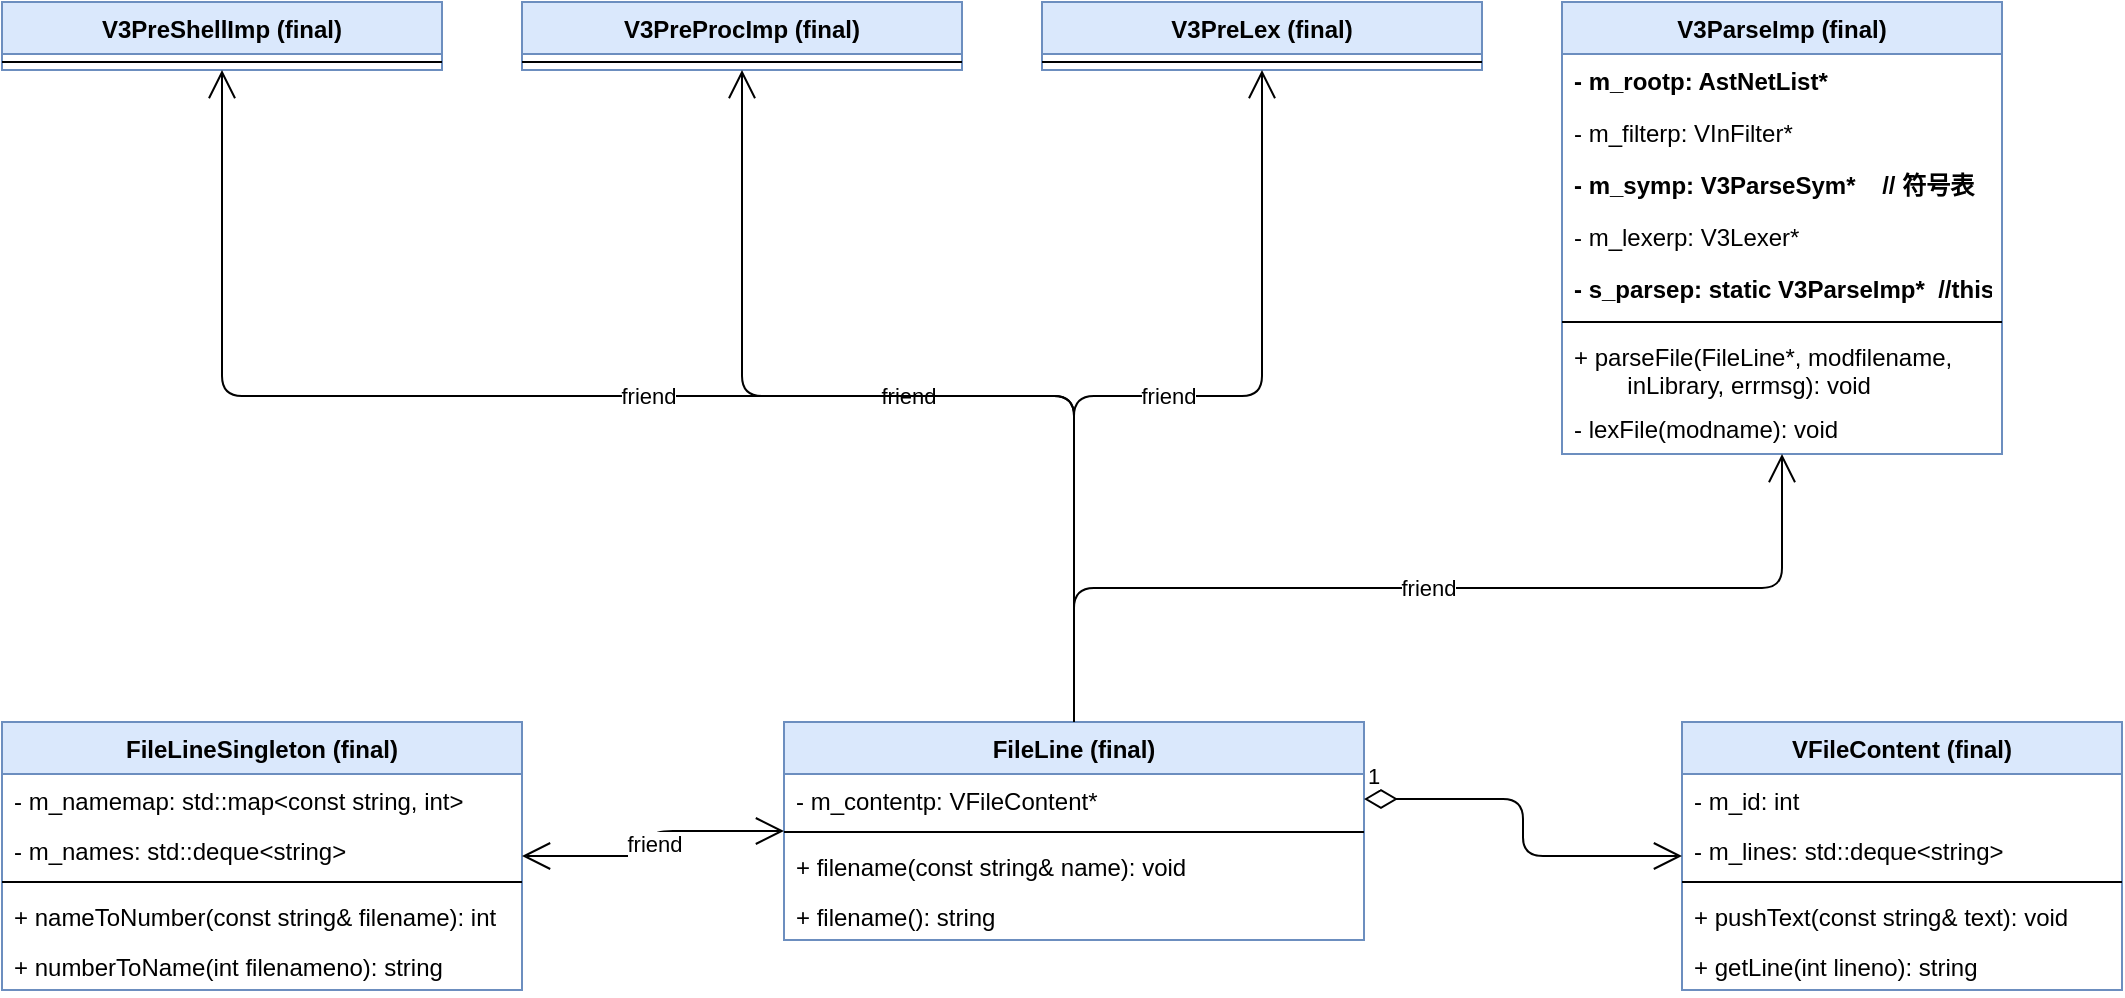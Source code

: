 <mxfile version="14.8.4" type="github">
  <diagram id="sfYAWN_819-ZRtIJ7BKl" name="第 1 页">
    <mxGraphModel dx="2591" dy="762" grid="1" gridSize="10" guides="1" tooltips="1" connect="1" arrows="1" fold="1" page="1" pageScale="1" pageWidth="1169" pageHeight="827" math="0" shadow="0">
      <root>
        <mxCell id="0" />
        <mxCell id="1" parent="0" />
        <mxCell id="UVDkIVhwBO7AHF0Bjt_--1" value="FileLine (final)" style="swimlane;fontStyle=1;align=center;verticalAlign=top;childLayout=stackLayout;horizontal=1;startSize=26;horizontalStack=0;resizeParent=1;resizeParentMax=0;resizeLast=0;collapsible=1;marginBottom=0;fillColor=#dae8fc;strokeColor=#6c8ebf;" vertex="1" parent="1">
          <mxGeometry x="-729" y="400" width="290" height="109" as="geometry">
            <mxRectangle x="-530" y="330" width="120" height="26" as="alternateBounds" />
          </mxGeometry>
        </mxCell>
        <mxCell id="UVDkIVhwBO7AHF0Bjt_--2" value="- m_contentp: VFileContent*" style="text;strokeColor=none;fillColor=none;align=left;verticalAlign=top;spacingLeft=4;spacingRight=4;overflow=hidden;rotatable=0;points=[[0,0.5],[1,0.5]];portConstraint=eastwest;" vertex="1" parent="UVDkIVhwBO7AHF0Bjt_--1">
          <mxGeometry y="26" width="290" height="25" as="geometry" />
        </mxCell>
        <mxCell id="UVDkIVhwBO7AHF0Bjt_--3" value="" style="line;strokeWidth=1;fillColor=none;align=left;verticalAlign=middle;spacingTop=-1;spacingLeft=3;spacingRight=3;rotatable=0;labelPosition=right;points=[];portConstraint=eastwest;" vertex="1" parent="UVDkIVhwBO7AHF0Bjt_--1">
          <mxGeometry y="51" width="290" height="8" as="geometry" />
        </mxCell>
        <mxCell id="UVDkIVhwBO7AHF0Bjt_--4" value="+ filename(const string&amp; name): void" style="text;strokeColor=none;fillColor=none;align=left;verticalAlign=top;spacingLeft=4;spacingRight=4;overflow=hidden;rotatable=0;points=[[0,0.5],[1,0.5]];portConstraint=eastwest;" vertex="1" parent="UVDkIVhwBO7AHF0Bjt_--1">
          <mxGeometry y="59" width="290" height="25" as="geometry" />
        </mxCell>
        <mxCell id="UVDkIVhwBO7AHF0Bjt_--8" value="+ filename(): string" style="text;strokeColor=none;fillColor=none;align=left;verticalAlign=top;spacingLeft=4;spacingRight=4;overflow=hidden;rotatable=0;points=[[0,0.5],[1,0.5]];portConstraint=eastwest;whiteSpace=wrap;" vertex="1" parent="UVDkIVhwBO7AHF0Bjt_--1">
          <mxGeometry y="84" width="290" height="25" as="geometry" />
        </mxCell>
        <mxCell id="UVDkIVhwBO7AHF0Bjt_--21" value="V3ParseImp (final)" style="swimlane;fontStyle=1;align=center;verticalAlign=top;childLayout=stackLayout;horizontal=1;startSize=26;horizontalStack=0;resizeParent=1;resizeParentMax=0;resizeLast=0;collapsible=1;marginBottom=0;fillColor=#dae8fc;strokeColor=#6c8ebf;" vertex="1" parent="1">
          <mxGeometry x="-340" y="40" width="220" height="226" as="geometry">
            <mxRectangle x="-276.5" y="404" width="140" height="26" as="alternateBounds" />
          </mxGeometry>
        </mxCell>
        <mxCell id="UVDkIVhwBO7AHF0Bjt_--22" value="- m_rootp: AstNetList*" style="text;strokeColor=none;fillColor=none;align=left;verticalAlign=middle;spacingLeft=4;spacingRight=4;overflow=hidden;rotatable=0;points=[[0,0.5],[1,0.5]];portConstraint=eastwest;fontStyle=1" vertex="1" parent="UVDkIVhwBO7AHF0Bjt_--21">
          <mxGeometry y="26" width="220" height="26" as="geometry" />
        </mxCell>
        <mxCell id="UVDkIVhwBO7AHF0Bjt_--23" value="- m_filterp: VInFilter*" style="text;strokeColor=none;fillColor=none;align=left;verticalAlign=middle;spacingLeft=4;spacingRight=4;overflow=hidden;rotatable=0;points=[[0,0.5],[1,0.5]];portConstraint=eastwest;" vertex="1" parent="UVDkIVhwBO7AHF0Bjt_--21">
          <mxGeometry y="52" width="220" height="26" as="geometry" />
        </mxCell>
        <mxCell id="UVDkIVhwBO7AHF0Bjt_--24" value="- m_symp: V3ParseSym*    // 符号表" style="text;strokeColor=none;fillColor=none;align=left;verticalAlign=top;spacingLeft=4;spacingRight=4;overflow=hidden;rotatable=0;points=[[0,0.5],[1,0.5]];portConstraint=eastwest;fontStyle=1" vertex="1" parent="UVDkIVhwBO7AHF0Bjt_--21">
          <mxGeometry y="78" width="220" height="26" as="geometry" />
        </mxCell>
        <mxCell id="UVDkIVhwBO7AHF0Bjt_--25" value="- m_lexerp: V3Lexer*" style="text;strokeColor=none;fillColor=none;align=left;verticalAlign=middle;spacingLeft=4;spacingRight=4;overflow=hidden;rotatable=0;points=[[0,0.5],[1,0.5]];portConstraint=eastwest;" vertex="1" parent="UVDkIVhwBO7AHF0Bjt_--21">
          <mxGeometry y="104" width="220" height="26" as="geometry" />
        </mxCell>
        <mxCell id="UVDkIVhwBO7AHF0Bjt_--26" value="- s_parsep: static V3ParseImp*  //this" style="text;strokeColor=none;fillColor=none;align=left;verticalAlign=middle;spacingLeft=4;spacingRight=4;overflow=hidden;rotatable=0;points=[[0,0.5],[1,0.5]];portConstraint=eastwest;fontStyle=1" vertex="1" parent="UVDkIVhwBO7AHF0Bjt_--21">
          <mxGeometry y="130" width="220" height="26" as="geometry" />
        </mxCell>
        <mxCell id="UVDkIVhwBO7AHF0Bjt_--27" value="" style="line;strokeWidth=1;fillColor=none;align=left;verticalAlign=middle;spacingTop=-1;spacingLeft=3;spacingRight=3;rotatable=0;labelPosition=right;points=[];portConstraint=eastwest;" vertex="1" parent="UVDkIVhwBO7AHF0Bjt_--21">
          <mxGeometry y="156" width="220" height="8" as="geometry" />
        </mxCell>
        <mxCell id="UVDkIVhwBO7AHF0Bjt_--28" value="+ parseFile(FileLine*, modfilename, &#xa;        inLibrary, errmsg): void" style="text;strokeColor=none;fillColor=none;align=left;verticalAlign=top;spacingLeft=4;spacingRight=4;overflow=hidden;rotatable=0;points=[[0,0.5],[1,0.5]];portConstraint=eastwest;" vertex="1" parent="UVDkIVhwBO7AHF0Bjt_--21">
          <mxGeometry y="164" width="220" height="36" as="geometry" />
        </mxCell>
        <mxCell id="UVDkIVhwBO7AHF0Bjt_--29" value="- lexFile(modname): void" style="text;strokeColor=none;fillColor=none;align=left;verticalAlign=top;spacingLeft=4;spacingRight=4;overflow=hidden;rotatable=0;points=[[0,0.5],[1,0.5]];portConstraint=eastwest;" vertex="1" parent="UVDkIVhwBO7AHF0Bjt_--21">
          <mxGeometry y="200" width="220" height="26" as="geometry" />
        </mxCell>
        <mxCell id="UVDkIVhwBO7AHF0Bjt_--30" value="friend" style="endArrow=open;endFill=1;endSize=12;html=1;exitX=0.5;exitY=0;exitDx=0;exitDy=0;edgeStyle=orthogonalEdgeStyle;" edge="1" parent="1" source="UVDkIVhwBO7AHF0Bjt_--1" target="UVDkIVhwBO7AHF0Bjt_--21">
          <mxGeometry width="160" relative="1" as="geometry">
            <mxPoint x="-980" y="360" as="sourcePoint" />
            <mxPoint x="-495" y="320" as="targetPoint" />
          </mxGeometry>
        </mxCell>
        <mxCell id="UVDkIVhwBO7AHF0Bjt_--31" value="V3PreShellImp (final)" style="swimlane;fontStyle=1;align=center;verticalAlign=top;childLayout=stackLayout;horizontal=1;startSize=26;horizontalStack=0;resizeParent=1;resizeParentMax=0;resizeLast=0;collapsible=1;marginBottom=0;fillColor=#dae8fc;strokeColor=#6c8ebf;" vertex="1" parent="1">
          <mxGeometry x="-1120" y="40" width="220" height="34" as="geometry">
            <mxRectangle x="-276.5" y="404" width="140" height="26" as="alternateBounds" />
          </mxGeometry>
        </mxCell>
        <mxCell id="UVDkIVhwBO7AHF0Bjt_--37" value="" style="line;strokeWidth=1;fillColor=none;align=left;verticalAlign=middle;spacingTop=-1;spacingLeft=3;spacingRight=3;rotatable=0;labelPosition=right;points=[];portConstraint=eastwest;" vertex="1" parent="UVDkIVhwBO7AHF0Bjt_--31">
          <mxGeometry y="26" width="220" height="8" as="geometry" />
        </mxCell>
        <mxCell id="UVDkIVhwBO7AHF0Bjt_--40" value="V3PreProcImp (final)" style="swimlane;fontStyle=1;align=center;verticalAlign=top;childLayout=stackLayout;horizontal=1;startSize=26;horizontalStack=0;resizeParent=1;resizeParentMax=0;resizeLast=0;collapsible=1;marginBottom=0;fillColor=#dae8fc;strokeColor=#6c8ebf;" vertex="1" parent="1">
          <mxGeometry x="-860" y="40" width="220" height="34" as="geometry">
            <mxRectangle x="-276.5" y="404" width="140" height="26" as="alternateBounds" />
          </mxGeometry>
        </mxCell>
        <mxCell id="UVDkIVhwBO7AHF0Bjt_--41" value="" style="line;strokeWidth=1;fillColor=none;align=left;verticalAlign=middle;spacingTop=-1;spacingLeft=3;spacingRight=3;rotatable=0;labelPosition=right;points=[];portConstraint=eastwest;" vertex="1" parent="UVDkIVhwBO7AHF0Bjt_--40">
          <mxGeometry y="26" width="220" height="8" as="geometry" />
        </mxCell>
        <mxCell id="UVDkIVhwBO7AHF0Bjt_--42" value="V3PreLex (final)" style="swimlane;fontStyle=1;align=center;verticalAlign=top;childLayout=stackLayout;horizontal=1;startSize=26;horizontalStack=0;resizeParent=1;resizeParentMax=0;resizeLast=0;collapsible=1;marginBottom=0;fillColor=#dae8fc;strokeColor=#6c8ebf;" vertex="1" parent="1">
          <mxGeometry x="-600" y="40" width="220" height="34" as="geometry">
            <mxRectangle x="-276.5" y="404" width="140" height="26" as="alternateBounds" />
          </mxGeometry>
        </mxCell>
        <mxCell id="UVDkIVhwBO7AHF0Bjt_--43" value="" style="line;strokeWidth=1;fillColor=none;align=left;verticalAlign=middle;spacingTop=-1;spacingLeft=3;spacingRight=3;rotatable=0;labelPosition=right;points=[];portConstraint=eastwest;" vertex="1" parent="UVDkIVhwBO7AHF0Bjt_--42">
          <mxGeometry y="26" width="220" height="8" as="geometry" />
        </mxCell>
        <mxCell id="UVDkIVhwBO7AHF0Bjt_--44" value="FileLineSingleton (final)" style="swimlane;fontStyle=1;align=center;verticalAlign=top;childLayout=stackLayout;horizontal=1;startSize=26;horizontalStack=0;resizeParent=1;resizeParentMax=0;resizeLast=0;collapsible=1;marginBottom=0;fillColor=#dae8fc;strokeColor=#6c8ebf;" vertex="1" parent="1">
          <mxGeometry x="-1120" y="400" width="260" height="134" as="geometry">
            <mxRectangle x="-276.5" y="404" width="140" height="26" as="alternateBounds" />
          </mxGeometry>
        </mxCell>
        <mxCell id="UVDkIVhwBO7AHF0Bjt_--57" value="- m_namemap: std::map&lt;const string, int&gt;" style="text;strokeColor=none;fillColor=none;align=left;verticalAlign=top;spacingLeft=4;spacingRight=4;overflow=hidden;rotatable=0;points=[[0,0.5],[1,0.5]];portConstraint=eastwest;" vertex="1" parent="UVDkIVhwBO7AHF0Bjt_--44">
          <mxGeometry y="26" width="260" height="25" as="geometry" />
        </mxCell>
        <mxCell id="UVDkIVhwBO7AHF0Bjt_--63" value="- m_names: std::deque&lt;string&gt;" style="text;strokeColor=none;fillColor=none;align=left;verticalAlign=top;spacingLeft=4;spacingRight=4;overflow=hidden;rotatable=0;points=[[0,0.5],[1,0.5]];portConstraint=eastwest;" vertex="1" parent="UVDkIVhwBO7AHF0Bjt_--44">
          <mxGeometry y="51" width="260" height="25" as="geometry" />
        </mxCell>
        <mxCell id="UVDkIVhwBO7AHF0Bjt_--45" value="" style="line;strokeWidth=1;fillColor=none;align=left;verticalAlign=middle;spacingTop=-1;spacingLeft=3;spacingRight=3;rotatable=0;labelPosition=right;points=[];portConstraint=eastwest;" vertex="1" parent="UVDkIVhwBO7AHF0Bjt_--44">
          <mxGeometry y="76" width="260" height="8" as="geometry" />
        </mxCell>
        <mxCell id="UVDkIVhwBO7AHF0Bjt_--64" value="+ nameToNumber(const string&amp; filename): int" style="text;strokeColor=none;fillColor=none;align=left;verticalAlign=top;spacingLeft=4;spacingRight=4;overflow=hidden;rotatable=0;points=[[0,0.5],[1,0.5]];portConstraint=eastwest;" vertex="1" parent="UVDkIVhwBO7AHF0Bjt_--44">
          <mxGeometry y="84" width="260" height="25" as="geometry" />
        </mxCell>
        <mxCell id="UVDkIVhwBO7AHF0Bjt_--65" value="+ numberToName(int filenameno): string" style="text;strokeColor=none;fillColor=none;align=left;verticalAlign=top;spacingLeft=4;spacingRight=4;overflow=hidden;rotatable=0;points=[[0,0.5],[1,0.5]];portConstraint=eastwest;" vertex="1" parent="UVDkIVhwBO7AHF0Bjt_--44">
          <mxGeometry y="109" width="260" height="25" as="geometry" />
        </mxCell>
        <mxCell id="UVDkIVhwBO7AHF0Bjt_--46" value="friend" style="endArrow=open;endFill=1;endSize=12;html=1;exitX=0.5;exitY=0;exitDx=0;exitDy=0;edgeStyle=orthogonalEdgeStyle;" edge="1" parent="1" source="UVDkIVhwBO7AHF0Bjt_--1" target="UVDkIVhwBO7AHF0Bjt_--42">
          <mxGeometry width="160" relative="1" as="geometry">
            <mxPoint x="-574" y="424" as="sourcePoint" />
            <mxPoint x="-220" y="276" as="targetPoint" />
          </mxGeometry>
        </mxCell>
        <mxCell id="UVDkIVhwBO7AHF0Bjt_--47" value="friend" style="endArrow=open;endFill=1;endSize=12;html=1;exitX=0.5;exitY=0;exitDx=0;exitDy=0;edgeStyle=orthogonalEdgeStyle;" edge="1" parent="1" source="UVDkIVhwBO7AHF0Bjt_--1" target="UVDkIVhwBO7AHF0Bjt_--40">
          <mxGeometry width="160" relative="1" as="geometry">
            <mxPoint x="-574" y="424" as="sourcePoint" />
            <mxPoint x="-480" y="84" as="targetPoint" />
          </mxGeometry>
        </mxCell>
        <mxCell id="UVDkIVhwBO7AHF0Bjt_--48" value="friend" style="endArrow=open;endFill=1;endSize=12;html=1;exitX=0.5;exitY=0;exitDx=0;exitDy=0;edgeStyle=orthogonalEdgeStyle;" edge="1" parent="1" source="UVDkIVhwBO7AHF0Bjt_--1" target="UVDkIVhwBO7AHF0Bjt_--31">
          <mxGeometry width="160" relative="1" as="geometry">
            <mxPoint x="-574" y="424" as="sourcePoint" />
            <mxPoint x="-740" y="84" as="targetPoint" />
          </mxGeometry>
        </mxCell>
        <mxCell id="UVDkIVhwBO7AHF0Bjt_--50" value="VFileContent (final)" style="swimlane;fontStyle=1;align=center;verticalAlign=top;childLayout=stackLayout;horizontal=1;startSize=26;horizontalStack=0;resizeParent=1;resizeParentMax=0;resizeLast=0;collapsible=1;marginBottom=0;fillColor=#dae8fc;strokeColor=#6c8ebf;" vertex="1" parent="1">
          <mxGeometry x="-280" y="400" width="220" height="134" as="geometry">
            <mxRectangle x="-276.5" y="404" width="140" height="26" as="alternateBounds" />
          </mxGeometry>
        </mxCell>
        <mxCell id="UVDkIVhwBO7AHF0Bjt_--52" value="- m_id: int" style="text;strokeColor=none;fillColor=none;align=left;verticalAlign=top;spacingLeft=4;spacingRight=4;overflow=hidden;rotatable=0;points=[[0,0.5],[1,0.5]];portConstraint=eastwest;" vertex="1" parent="UVDkIVhwBO7AHF0Bjt_--50">
          <mxGeometry y="26" width="220" height="25" as="geometry" />
        </mxCell>
        <mxCell id="UVDkIVhwBO7AHF0Bjt_--53" value="- m_lines: std::deque&lt;string&gt;" style="text;strokeColor=none;fillColor=none;align=left;verticalAlign=top;spacingLeft=4;spacingRight=4;overflow=hidden;rotatable=0;points=[[0,0.5],[1,0.5]];portConstraint=eastwest;" vertex="1" parent="UVDkIVhwBO7AHF0Bjt_--50">
          <mxGeometry y="51" width="220" height="25" as="geometry" />
        </mxCell>
        <mxCell id="UVDkIVhwBO7AHF0Bjt_--51" value="" style="line;strokeWidth=1;fillColor=none;align=left;verticalAlign=middle;spacingTop=-1;spacingLeft=3;spacingRight=3;rotatable=0;labelPosition=right;points=[];portConstraint=eastwest;" vertex="1" parent="UVDkIVhwBO7AHF0Bjt_--50">
          <mxGeometry y="76" width="220" height="8" as="geometry" />
        </mxCell>
        <mxCell id="UVDkIVhwBO7AHF0Bjt_--54" value="+ pushText(const string&amp; text): void" style="text;strokeColor=none;fillColor=none;align=left;verticalAlign=top;spacingLeft=4;spacingRight=4;overflow=hidden;rotatable=0;points=[[0,0.5],[1,0.5]];portConstraint=eastwest;" vertex="1" parent="UVDkIVhwBO7AHF0Bjt_--50">
          <mxGeometry y="84" width="220" height="25" as="geometry" />
        </mxCell>
        <mxCell id="UVDkIVhwBO7AHF0Bjt_--55" value="+ getLine(int lineno): string" style="text;strokeColor=none;fillColor=none;align=left;verticalAlign=top;spacingLeft=4;spacingRight=4;overflow=hidden;rotatable=0;points=[[0,0.5],[1,0.5]];portConstraint=eastwest;" vertex="1" parent="UVDkIVhwBO7AHF0Bjt_--50">
          <mxGeometry y="109" width="220" height="25" as="geometry" />
        </mxCell>
        <mxCell id="UVDkIVhwBO7AHF0Bjt_--56" value="1" style="endArrow=open;html=1;endSize=12;startArrow=diamondThin;startSize=14;startFill=0;edgeStyle=orthogonalEdgeStyle;align=left;verticalAlign=bottom;" edge="1" parent="1" source="UVDkIVhwBO7AHF0Bjt_--2" target="UVDkIVhwBO7AHF0Bjt_--50">
          <mxGeometry x="-1" y="3" relative="1" as="geometry">
            <mxPoint x="-840" y="425" as="sourcePoint" />
            <mxPoint x="-620" y="460" as="targetPoint" />
          </mxGeometry>
        </mxCell>
        <mxCell id="UVDkIVhwBO7AHF0Bjt_--62" value="friend" style="endArrow=open;startArrow=open;html=1;startFill=0;endFill=0;edgeStyle=orthogonalEdgeStyle;endSize=12;startSize=12;" edge="1" parent="1" source="UVDkIVhwBO7AHF0Bjt_--44" target="UVDkIVhwBO7AHF0Bjt_--1">
          <mxGeometry width="50" height="50" relative="1" as="geometry">
            <mxPoint x="-820" y="610" as="sourcePoint" />
            <mxPoint x="-770" y="560" as="targetPoint" />
          </mxGeometry>
        </mxCell>
      </root>
    </mxGraphModel>
  </diagram>
</mxfile>
